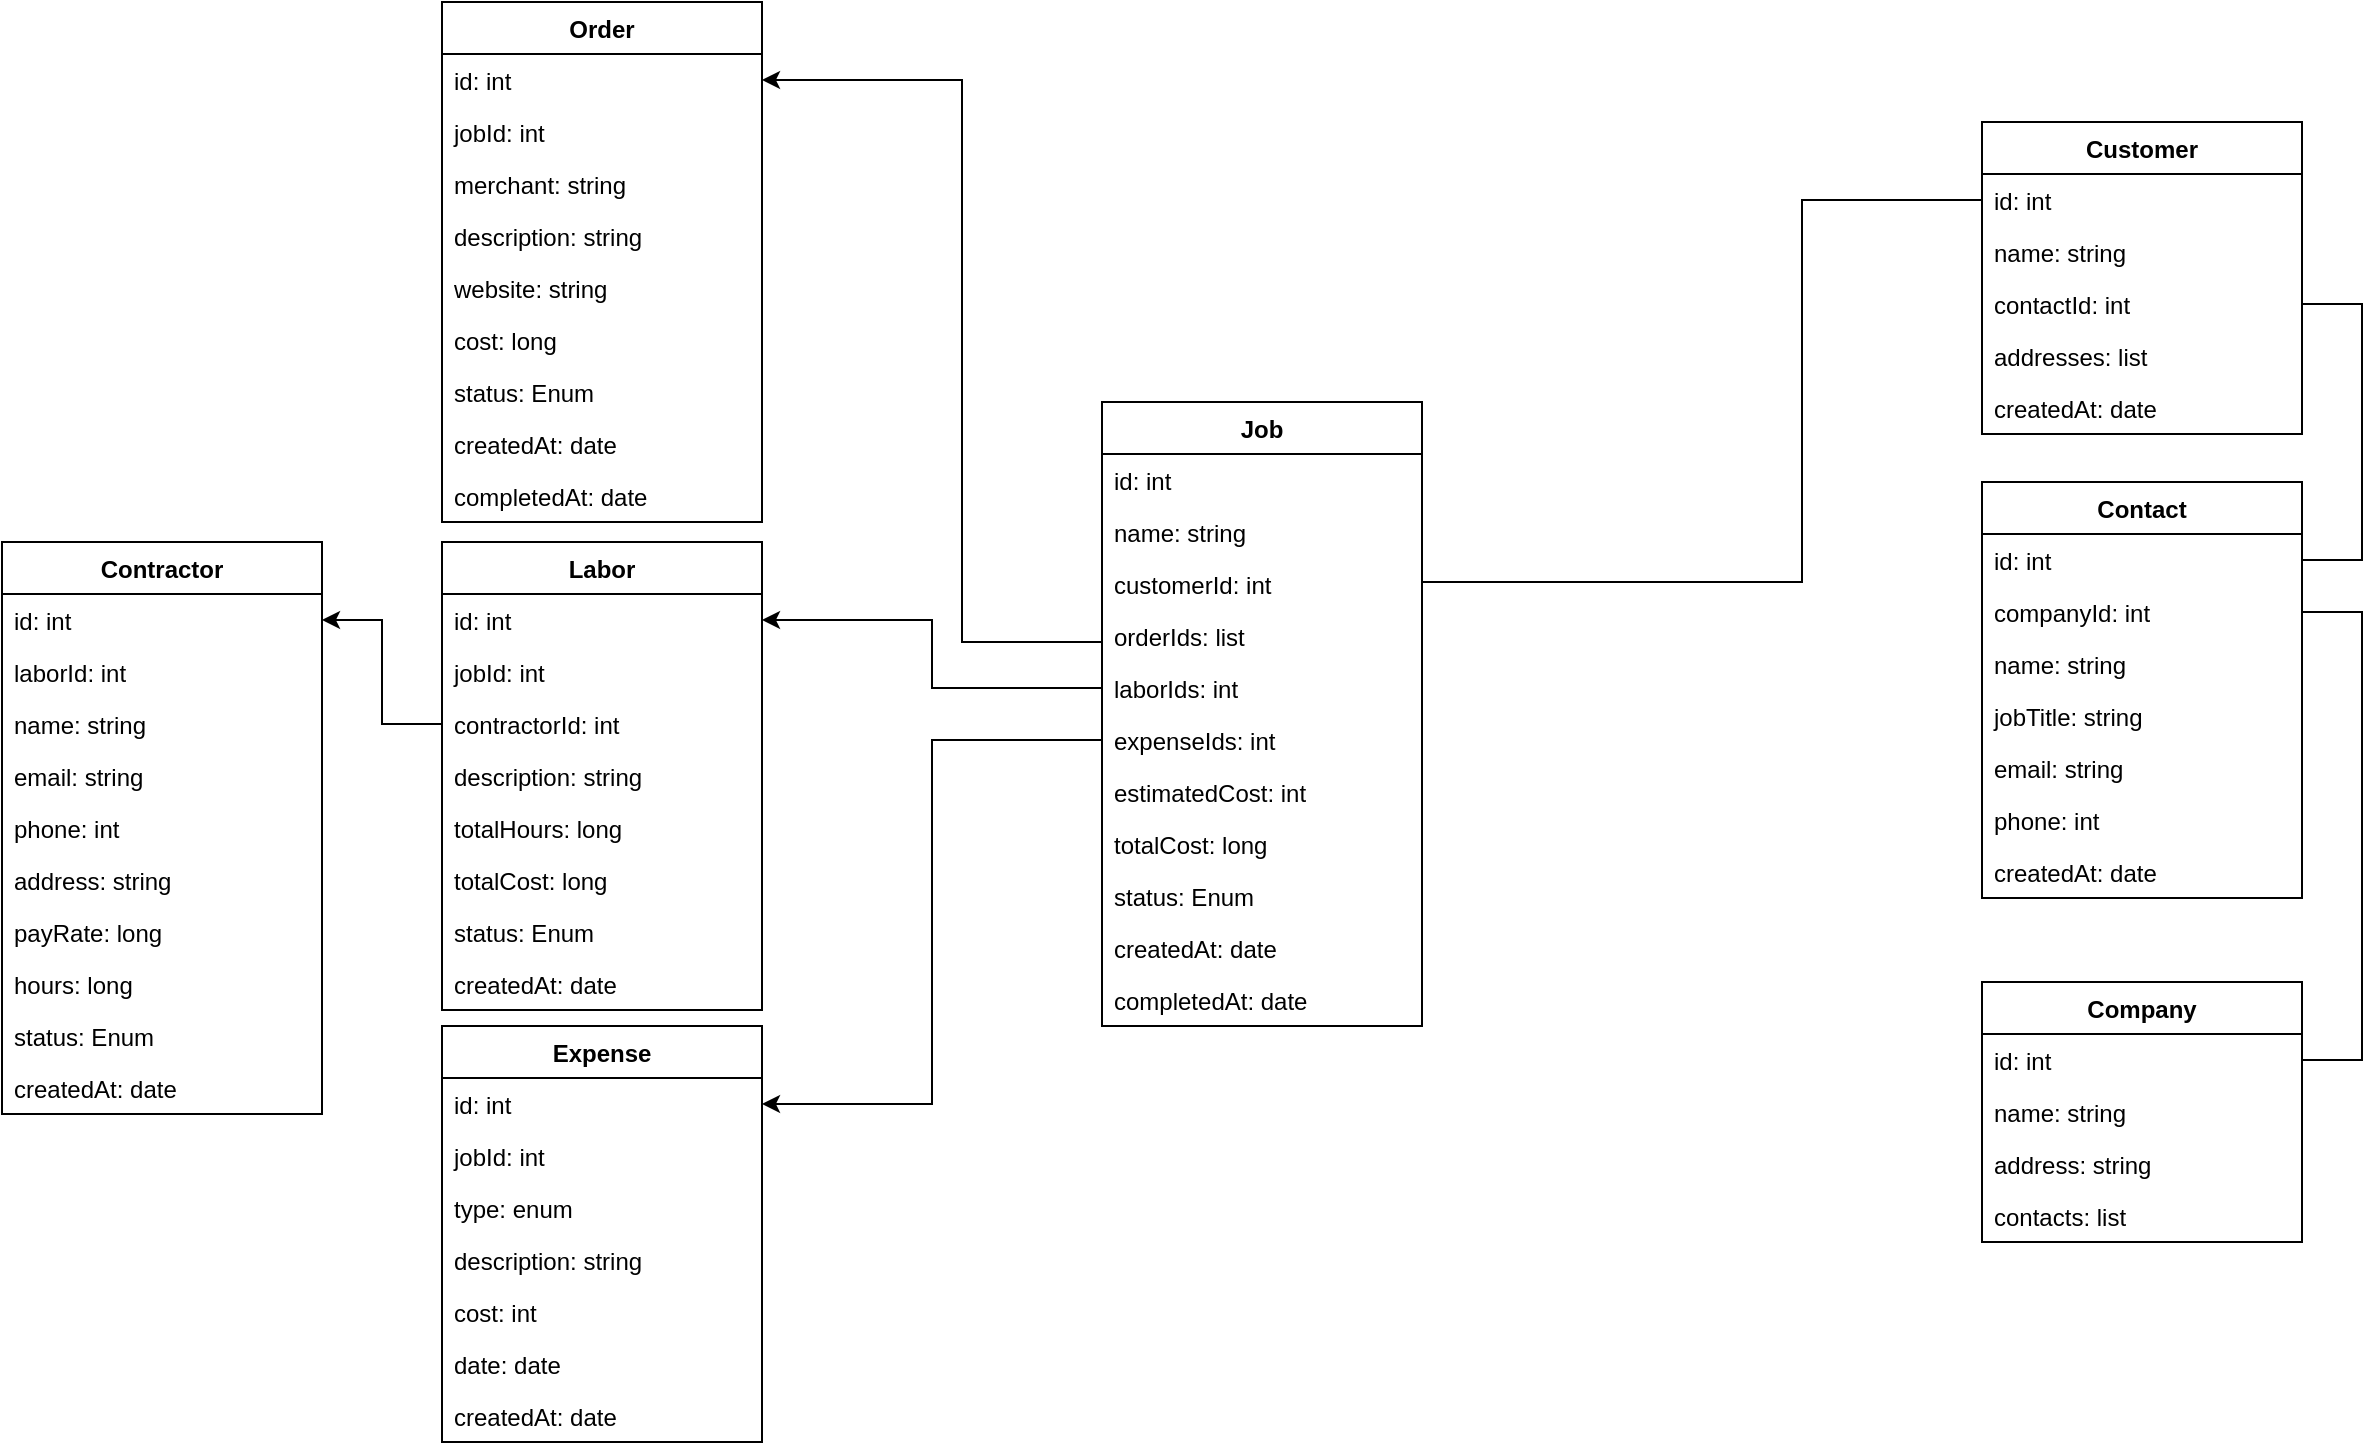 <mxfile version="22.1.7" type="device">
  <diagram name="Page-1" id="ZP3fBW9UoZ0JqYUiG4vl">
    <mxGraphModel dx="3164" dy="2250" grid="1" gridSize="10" guides="1" tooltips="1" connect="1" arrows="1" fold="1" page="1" pageScale="1" pageWidth="850" pageHeight="1100" math="0" shadow="0">
      <root>
        <mxCell id="0" />
        <mxCell id="1" parent="0" />
        <mxCell id="HC2gNwFW7qYAwoJJ0_5L-1" value="Customer" style="swimlane;fontStyle=1;align=center;verticalAlign=top;childLayout=stackLayout;horizontal=1;startSize=26;horizontalStack=0;resizeParent=1;resizeParentMax=0;resizeLast=0;collapsible=1;marginBottom=0;" parent="1" vertex="1">
          <mxGeometry x="390" y="-660" width="160" height="156" as="geometry" />
        </mxCell>
        <mxCell id="HC2gNwFW7qYAwoJJ0_5L-3" value="id: int" style="text;strokeColor=none;fillColor=none;align=left;verticalAlign=top;spacingLeft=4;spacingRight=4;overflow=hidden;rotatable=0;points=[[0,0.5],[1,0.5]];portConstraint=eastwest;" parent="HC2gNwFW7qYAwoJJ0_5L-1" vertex="1">
          <mxGeometry y="26" width="160" height="26" as="geometry" />
        </mxCell>
        <mxCell id="HC2gNwFW7qYAwoJJ0_5L-4" value="name: string" style="text;strokeColor=none;fillColor=none;align=left;verticalAlign=top;spacingLeft=4;spacingRight=4;overflow=hidden;rotatable=0;points=[[0,0.5],[1,0.5]];portConstraint=eastwest;" parent="HC2gNwFW7qYAwoJJ0_5L-1" vertex="1">
          <mxGeometry y="52" width="160" height="26" as="geometry" />
        </mxCell>
        <mxCell id="HC2gNwFW7qYAwoJJ0_5L-6" value="contactId: int" style="text;strokeColor=none;fillColor=none;align=left;verticalAlign=top;spacingLeft=4;spacingRight=4;overflow=hidden;rotatable=0;points=[[0,0.5],[1,0.5]];portConstraint=eastwest;" parent="HC2gNwFW7qYAwoJJ0_5L-1" vertex="1">
          <mxGeometry y="78" width="160" height="26" as="geometry" />
        </mxCell>
        <mxCell id="HC2gNwFW7qYAwoJJ0_5L-7" value="addresses: list" style="text;strokeColor=none;fillColor=none;align=left;verticalAlign=top;spacingLeft=4;spacingRight=4;overflow=hidden;rotatable=0;points=[[0,0.5],[1,0.5]];portConstraint=eastwest;" parent="HC2gNwFW7qYAwoJJ0_5L-1" vertex="1">
          <mxGeometry y="104" width="160" height="26" as="geometry" />
        </mxCell>
        <mxCell id="HC2gNwFW7qYAwoJJ0_5L-30" value="createdAt: date " style="text;strokeColor=none;fillColor=none;align=left;verticalAlign=top;spacingLeft=4;spacingRight=4;overflow=hidden;rotatable=0;points=[[0,0.5],[1,0.5]];portConstraint=eastwest;" parent="HC2gNwFW7qYAwoJJ0_5L-1" vertex="1">
          <mxGeometry y="130" width="160" height="26" as="geometry" />
        </mxCell>
        <mxCell id="HC2gNwFW7qYAwoJJ0_5L-8" value="Company" style="swimlane;fontStyle=1;align=center;verticalAlign=top;childLayout=stackLayout;horizontal=1;startSize=26;horizontalStack=0;resizeParent=1;resizeParentMax=0;resizeLast=0;collapsible=1;marginBottom=0;" parent="1" vertex="1">
          <mxGeometry x="390" y="-230" width="160" height="130" as="geometry" />
        </mxCell>
        <mxCell id="HC2gNwFW7qYAwoJJ0_5L-10" value="id: int" style="text;strokeColor=none;fillColor=none;align=left;verticalAlign=top;spacingLeft=4;spacingRight=4;overflow=hidden;rotatable=0;points=[[0,0.5],[1,0.5]];portConstraint=eastwest;" parent="HC2gNwFW7qYAwoJJ0_5L-8" vertex="1">
          <mxGeometry y="26" width="160" height="26" as="geometry" />
        </mxCell>
        <mxCell id="HC2gNwFW7qYAwoJJ0_5L-11" value="name: string" style="text;strokeColor=none;fillColor=none;align=left;verticalAlign=top;spacingLeft=4;spacingRight=4;overflow=hidden;rotatable=0;points=[[0,0.5],[1,0.5]];portConstraint=eastwest;" parent="HC2gNwFW7qYAwoJJ0_5L-8" vertex="1">
          <mxGeometry y="52" width="160" height="26" as="geometry" />
        </mxCell>
        <mxCell id="HC2gNwFW7qYAwoJJ0_5L-12" value="address: string" style="text;strokeColor=none;fillColor=none;align=left;verticalAlign=top;spacingLeft=4;spacingRight=4;overflow=hidden;rotatable=0;points=[[0,0.5],[1,0.5]];portConstraint=eastwest;" parent="HC2gNwFW7qYAwoJJ0_5L-8" vertex="1">
          <mxGeometry y="78" width="160" height="26" as="geometry" />
        </mxCell>
        <mxCell id="HC2gNwFW7qYAwoJJ0_5L-13" value="contacts: list" style="text;strokeColor=none;fillColor=none;align=left;verticalAlign=top;spacingLeft=4;spacingRight=4;overflow=hidden;rotatable=0;points=[[0,0.5],[1,0.5]];portConstraint=eastwest;" parent="HC2gNwFW7qYAwoJJ0_5L-8" vertex="1">
          <mxGeometry y="104" width="160" height="26" as="geometry" />
        </mxCell>
        <mxCell id="HC2gNwFW7qYAwoJJ0_5L-15" value="Contact" style="swimlane;fontStyle=1;align=center;verticalAlign=top;childLayout=stackLayout;horizontal=1;startSize=26;horizontalStack=0;resizeParent=1;resizeParentMax=0;resizeLast=0;collapsible=1;marginBottom=0;" parent="1" vertex="1">
          <mxGeometry x="390" y="-480" width="160" height="208" as="geometry" />
        </mxCell>
        <mxCell id="HC2gNwFW7qYAwoJJ0_5L-17" value="id: int" style="text;strokeColor=none;fillColor=none;align=left;verticalAlign=top;spacingLeft=4;spacingRight=4;overflow=hidden;rotatable=0;points=[[0,0.5],[1,0.5]];portConstraint=eastwest;" parent="HC2gNwFW7qYAwoJJ0_5L-15" vertex="1">
          <mxGeometry y="26" width="160" height="26" as="geometry" />
        </mxCell>
        <mxCell id="HC2gNwFW7qYAwoJJ0_5L-18" value="companyId: int" style="text;strokeColor=none;fillColor=none;align=left;verticalAlign=top;spacingLeft=4;spacingRight=4;overflow=hidden;rotatable=0;points=[[0,0.5],[1,0.5]];portConstraint=eastwest;" parent="HC2gNwFW7qYAwoJJ0_5L-15" vertex="1">
          <mxGeometry y="52" width="160" height="26" as="geometry" />
        </mxCell>
        <mxCell id="HC2gNwFW7qYAwoJJ0_5L-19" value="name: string" style="text;strokeColor=none;fillColor=none;align=left;verticalAlign=top;spacingLeft=4;spacingRight=4;overflow=hidden;rotatable=0;points=[[0,0.5],[1,0.5]];portConstraint=eastwest;" parent="HC2gNwFW7qYAwoJJ0_5L-15" vertex="1">
          <mxGeometry y="78" width="160" height="26" as="geometry" />
        </mxCell>
        <mxCell id="HC2gNwFW7qYAwoJJ0_5L-20" value="jobTitle: string" style="text;strokeColor=none;fillColor=none;align=left;verticalAlign=top;spacingLeft=4;spacingRight=4;overflow=hidden;rotatable=0;points=[[0,0.5],[1,0.5]];portConstraint=eastwest;" parent="HC2gNwFW7qYAwoJJ0_5L-15" vertex="1">
          <mxGeometry y="104" width="160" height="26" as="geometry" />
        </mxCell>
        <mxCell id="HC2gNwFW7qYAwoJJ0_5L-21" value="email: string" style="text;strokeColor=none;fillColor=none;align=left;verticalAlign=top;spacingLeft=4;spacingRight=4;overflow=hidden;rotatable=0;points=[[0,0.5],[1,0.5]];portConstraint=eastwest;" parent="HC2gNwFW7qYAwoJJ0_5L-15" vertex="1">
          <mxGeometry y="130" width="160" height="26" as="geometry" />
        </mxCell>
        <mxCell id="HC2gNwFW7qYAwoJJ0_5L-27" value="phone: int" style="text;strokeColor=none;fillColor=none;align=left;verticalAlign=top;spacingLeft=4;spacingRight=4;overflow=hidden;rotatable=0;points=[[0,0.5],[1,0.5]];portConstraint=eastwest;" parent="HC2gNwFW7qYAwoJJ0_5L-15" vertex="1">
          <mxGeometry y="156" width="160" height="26" as="geometry" />
        </mxCell>
        <mxCell id="HC2gNwFW7qYAwoJJ0_5L-31" value="createdAt: date " style="text;strokeColor=none;fillColor=none;align=left;verticalAlign=top;spacingLeft=4;spacingRight=4;overflow=hidden;rotatable=0;points=[[0,0.5],[1,0.5]];portConstraint=eastwest;" parent="HC2gNwFW7qYAwoJJ0_5L-15" vertex="1">
          <mxGeometry y="182" width="160" height="26" as="geometry" />
        </mxCell>
        <mxCell id="HC2gNwFW7qYAwoJJ0_5L-32" value="Job" style="swimlane;fontStyle=1;align=center;verticalAlign=top;childLayout=stackLayout;horizontal=1;startSize=26;horizontalStack=0;resizeParent=1;resizeParentMax=0;resizeLast=0;collapsible=1;marginBottom=0;" parent="1" vertex="1">
          <mxGeometry x="-50" y="-520" width="160" height="312" as="geometry" />
        </mxCell>
        <mxCell id="HC2gNwFW7qYAwoJJ0_5L-34" value="id: int" style="text;strokeColor=none;fillColor=none;align=left;verticalAlign=top;spacingLeft=4;spacingRight=4;overflow=hidden;rotatable=0;points=[[0,0.5],[1,0.5]];portConstraint=eastwest;" parent="HC2gNwFW7qYAwoJJ0_5L-32" vertex="1">
          <mxGeometry y="26" width="160" height="26" as="geometry" />
        </mxCell>
        <mxCell id="HC2gNwFW7qYAwoJJ0_5L-76" value="name: string" style="text;strokeColor=none;fillColor=none;align=left;verticalAlign=top;spacingLeft=4;spacingRight=4;overflow=hidden;rotatable=0;points=[[0,0.5],[1,0.5]];portConstraint=eastwest;" parent="HC2gNwFW7qYAwoJJ0_5L-32" vertex="1">
          <mxGeometry y="52" width="160" height="26" as="geometry" />
        </mxCell>
        <mxCell id="HC2gNwFW7qYAwoJJ0_5L-35" value="customerId: int" style="text;strokeColor=none;fillColor=none;align=left;verticalAlign=top;spacingLeft=4;spacingRight=4;overflow=hidden;rotatable=0;points=[[0,0.5],[1,0.5]];portConstraint=eastwest;" parent="HC2gNwFW7qYAwoJJ0_5L-32" vertex="1">
          <mxGeometry y="78" width="160" height="26" as="geometry" />
        </mxCell>
        <mxCell id="HC2gNwFW7qYAwoJJ0_5L-36" value="orderIds: list" style="text;strokeColor=none;fillColor=none;align=left;verticalAlign=top;spacingLeft=4;spacingRight=4;overflow=hidden;rotatable=0;points=[[0,0.5],[1,0.5]];portConstraint=eastwest;" parent="HC2gNwFW7qYAwoJJ0_5L-32" vertex="1">
          <mxGeometry y="104" width="160" height="26" as="geometry" />
        </mxCell>
        <mxCell id="nrozmO-DXbyGWP5YrjlC-35" value="laborIds: int" style="text;strokeColor=none;fillColor=none;align=left;verticalAlign=top;spacingLeft=4;spacingRight=4;overflow=hidden;rotatable=0;points=[[0,0.5],[1,0.5]];portConstraint=eastwest;" vertex="1" parent="HC2gNwFW7qYAwoJJ0_5L-32">
          <mxGeometry y="130" width="160" height="26" as="geometry" />
        </mxCell>
        <mxCell id="nrozmO-DXbyGWP5YrjlC-36" value="expenseIds: int" style="text;strokeColor=none;fillColor=none;align=left;verticalAlign=top;spacingLeft=4;spacingRight=4;overflow=hidden;rotatable=0;points=[[0,0.5],[1,0.5]];portConstraint=eastwest;" vertex="1" parent="HC2gNwFW7qYAwoJJ0_5L-32">
          <mxGeometry y="156" width="160" height="26" as="geometry" />
        </mxCell>
        <mxCell id="HC2gNwFW7qYAwoJJ0_5L-89" value="estimatedCost: int" style="text;strokeColor=none;fillColor=none;align=left;verticalAlign=top;spacingLeft=4;spacingRight=4;overflow=hidden;rotatable=0;points=[[0,0.5],[1,0.5]];portConstraint=eastwest;" parent="HC2gNwFW7qYAwoJJ0_5L-32" vertex="1">
          <mxGeometry y="182" width="160" height="26" as="geometry" />
        </mxCell>
        <mxCell id="HC2gNwFW7qYAwoJJ0_5L-87" value="totalCost: long" style="text;strokeColor=none;fillColor=none;align=left;verticalAlign=top;spacingLeft=4;spacingRight=4;overflow=hidden;rotatable=0;points=[[0,0.5],[1,0.5]];portConstraint=eastwest;" parent="HC2gNwFW7qYAwoJJ0_5L-32" vertex="1">
          <mxGeometry y="208" width="160" height="26" as="geometry" />
        </mxCell>
        <mxCell id="HC2gNwFW7qYAwoJJ0_5L-37" value="status: Enum" style="text;strokeColor=none;fillColor=none;align=left;verticalAlign=top;spacingLeft=4;spacingRight=4;overflow=hidden;rotatable=0;points=[[0,0.5],[1,0.5]];portConstraint=eastwest;" parent="HC2gNwFW7qYAwoJJ0_5L-32" vertex="1">
          <mxGeometry y="234" width="160" height="26" as="geometry" />
        </mxCell>
        <mxCell id="HC2gNwFW7qYAwoJJ0_5L-51" value="createdAt: date " style="text;strokeColor=none;fillColor=none;align=left;verticalAlign=top;spacingLeft=4;spacingRight=4;overflow=hidden;rotatable=0;points=[[0,0.5],[1,0.5]];portConstraint=eastwest;" parent="HC2gNwFW7qYAwoJJ0_5L-32" vertex="1">
          <mxGeometry y="260" width="160" height="26" as="geometry" />
        </mxCell>
        <mxCell id="nrozmO-DXbyGWP5YrjlC-44" value="completedAt: date " style="text;strokeColor=none;fillColor=none;align=left;verticalAlign=top;spacingLeft=4;spacingRight=4;overflow=hidden;rotatable=0;points=[[0,0.5],[1,0.5]];portConstraint=eastwest;" vertex="1" parent="HC2gNwFW7qYAwoJJ0_5L-32">
          <mxGeometry y="286" width="160" height="26" as="geometry" />
        </mxCell>
        <mxCell id="HC2gNwFW7qYAwoJJ0_5L-41" value="Order" style="swimlane;fontStyle=1;align=center;verticalAlign=top;childLayout=stackLayout;horizontal=1;startSize=26;horizontalStack=0;resizeParent=1;resizeParentMax=0;resizeLast=0;collapsible=1;marginBottom=0;" parent="1" vertex="1">
          <mxGeometry x="-380" y="-720" width="160" height="260" as="geometry" />
        </mxCell>
        <mxCell id="HC2gNwFW7qYAwoJJ0_5L-43" value="id: int" style="text;strokeColor=none;fillColor=none;align=left;verticalAlign=top;spacingLeft=4;spacingRight=4;overflow=hidden;rotatable=0;points=[[0,0.5],[1,0.5]];portConstraint=eastwest;" parent="HC2gNwFW7qYAwoJJ0_5L-41" vertex="1">
          <mxGeometry y="26" width="160" height="26" as="geometry" />
        </mxCell>
        <mxCell id="HC2gNwFW7qYAwoJJ0_5L-44" value="jobId: int" style="text;strokeColor=none;fillColor=none;align=left;verticalAlign=top;spacingLeft=4;spacingRight=4;overflow=hidden;rotatable=0;points=[[0,0.5],[1,0.5]];portConstraint=eastwest;" parent="HC2gNwFW7qYAwoJJ0_5L-41" vertex="1">
          <mxGeometry y="52" width="160" height="26" as="geometry" />
        </mxCell>
        <mxCell id="HC2gNwFW7qYAwoJJ0_5L-50" value="merchant: string" style="text;strokeColor=none;fillColor=none;align=left;verticalAlign=top;spacingLeft=4;spacingRight=4;overflow=hidden;rotatable=0;points=[[0,0.5],[1,0.5]];portConstraint=eastwest;" parent="HC2gNwFW7qYAwoJJ0_5L-41" vertex="1">
          <mxGeometry y="78" width="160" height="26" as="geometry" />
        </mxCell>
        <mxCell id="HC2gNwFW7qYAwoJJ0_5L-45" value="description: string" style="text;strokeColor=none;fillColor=none;align=left;verticalAlign=top;spacingLeft=4;spacingRight=4;overflow=hidden;rotatable=0;points=[[0,0.5],[1,0.5]];portConstraint=eastwest;" parent="HC2gNwFW7qYAwoJJ0_5L-41" vertex="1">
          <mxGeometry y="104" width="160" height="26" as="geometry" />
        </mxCell>
        <mxCell id="nrozmO-DXbyGWP5YrjlC-1" value="website: string" style="text;strokeColor=none;fillColor=none;align=left;verticalAlign=top;spacingLeft=4;spacingRight=4;overflow=hidden;rotatable=0;points=[[0,0.5],[1,0.5]];portConstraint=eastwest;" vertex="1" parent="HC2gNwFW7qYAwoJJ0_5L-41">
          <mxGeometry y="130" width="160" height="26" as="geometry" />
        </mxCell>
        <mxCell id="HC2gNwFW7qYAwoJJ0_5L-86" value="cost: long" style="text;strokeColor=none;fillColor=none;align=left;verticalAlign=top;spacingLeft=4;spacingRight=4;overflow=hidden;rotatable=0;points=[[0,0.5],[1,0.5]];portConstraint=eastwest;" parent="HC2gNwFW7qYAwoJJ0_5L-41" vertex="1">
          <mxGeometry y="156" width="160" height="26" as="geometry" />
        </mxCell>
        <mxCell id="HC2gNwFW7qYAwoJJ0_5L-46" value="status: Enum" style="text;strokeColor=none;fillColor=none;align=left;verticalAlign=top;spacingLeft=4;spacingRight=4;overflow=hidden;rotatable=0;points=[[0,0.5],[1,0.5]];portConstraint=eastwest;" parent="HC2gNwFW7qYAwoJJ0_5L-41" vertex="1">
          <mxGeometry y="182" width="160" height="26" as="geometry" />
        </mxCell>
        <mxCell id="HC2gNwFW7qYAwoJJ0_5L-52" value="createdAt: date " style="text;strokeColor=none;fillColor=none;align=left;verticalAlign=top;spacingLeft=4;spacingRight=4;overflow=hidden;rotatable=0;points=[[0,0.5],[1,0.5]];portConstraint=eastwest;" parent="HC2gNwFW7qYAwoJJ0_5L-41" vertex="1">
          <mxGeometry y="208" width="160" height="26" as="geometry" />
        </mxCell>
        <mxCell id="nrozmO-DXbyGWP5YrjlC-41" value="completedAt: date " style="text;strokeColor=none;fillColor=none;align=left;verticalAlign=top;spacingLeft=4;spacingRight=4;overflow=hidden;rotatable=0;points=[[0,0.5],[1,0.5]];portConstraint=eastwest;" vertex="1" parent="HC2gNwFW7qYAwoJJ0_5L-41">
          <mxGeometry y="234" width="160" height="26" as="geometry" />
        </mxCell>
        <mxCell id="HC2gNwFW7qYAwoJJ0_5L-64" value="" style="endArrow=none;html=1;rounded=0;exitX=1;exitY=0.5;exitDx=0;exitDy=0;entryX=0;entryY=0.5;entryDx=0;entryDy=0;edgeStyle=orthogonalEdgeStyle;" parent="1" source="HC2gNwFW7qYAwoJJ0_5L-35" target="HC2gNwFW7qYAwoJJ0_5L-3" edge="1">
          <mxGeometry width="50" height="50" relative="1" as="geometry">
            <mxPoint x="260" y="-460" as="sourcePoint" />
            <mxPoint x="310" y="-510" as="targetPoint" />
            <Array as="points">
              <mxPoint x="110" y="-430" />
              <mxPoint x="300" y="-430" />
              <mxPoint x="300" y="-621" />
            </Array>
          </mxGeometry>
        </mxCell>
        <mxCell id="HC2gNwFW7qYAwoJJ0_5L-72" value="" style="endArrow=none;html=1;rounded=0;exitX=1;exitY=0.5;exitDx=0;exitDy=0;entryX=1;entryY=0.5;entryDx=0;entryDy=0;edgeStyle=orthogonalEdgeStyle;" parent="1" source="HC2gNwFW7qYAwoJJ0_5L-17" target="HC2gNwFW7qYAwoJJ0_5L-6" edge="1">
          <mxGeometry width="50" height="50" relative="1" as="geometry">
            <mxPoint x="560" y="-440" as="sourcePoint" />
            <mxPoint x="610" y="-490" as="targetPoint" />
            <Array as="points">
              <mxPoint x="580" y="-441" />
              <mxPoint x="580" y="-569" />
            </Array>
          </mxGeometry>
        </mxCell>
        <mxCell id="HC2gNwFW7qYAwoJJ0_5L-88" value="" style="endArrow=none;html=1;rounded=0;entryX=1;entryY=0.5;entryDx=0;entryDy=0;exitX=1;exitY=0.5;exitDx=0;exitDy=0;edgeStyle=orthogonalEdgeStyle;" parent="1" source="HC2gNwFW7qYAwoJJ0_5L-10" target="HC2gNwFW7qYAwoJJ0_5L-18" edge="1">
          <mxGeometry width="50" height="50" relative="1" as="geometry">
            <mxPoint x="650" y="-220" as="sourcePoint" />
            <mxPoint x="700" y="-270" as="targetPoint" />
            <Array as="points">
              <mxPoint x="580" y="-191" />
              <mxPoint x="580" y="-415" />
            </Array>
          </mxGeometry>
        </mxCell>
        <mxCell id="nrozmO-DXbyGWP5YrjlC-2" value="Labor" style="swimlane;fontStyle=1;align=center;verticalAlign=top;childLayout=stackLayout;horizontal=1;startSize=26;horizontalStack=0;resizeParent=1;resizeParentMax=0;resizeLast=0;collapsible=1;marginBottom=0;" vertex="1" parent="1">
          <mxGeometry x="-380" y="-450" width="160" height="234" as="geometry" />
        </mxCell>
        <mxCell id="nrozmO-DXbyGWP5YrjlC-3" value="id: int" style="text;strokeColor=none;fillColor=none;align=left;verticalAlign=top;spacingLeft=4;spacingRight=4;overflow=hidden;rotatable=0;points=[[0,0.5],[1,0.5]];portConstraint=eastwest;" vertex="1" parent="nrozmO-DXbyGWP5YrjlC-2">
          <mxGeometry y="26" width="160" height="26" as="geometry" />
        </mxCell>
        <mxCell id="nrozmO-DXbyGWP5YrjlC-4" value="jobId: int" style="text;strokeColor=none;fillColor=none;align=left;verticalAlign=top;spacingLeft=4;spacingRight=4;overflow=hidden;rotatable=0;points=[[0,0.5],[1,0.5]];portConstraint=eastwest;" vertex="1" parent="nrozmO-DXbyGWP5YrjlC-2">
          <mxGeometry y="52" width="160" height="26" as="geometry" />
        </mxCell>
        <mxCell id="nrozmO-DXbyGWP5YrjlC-5" value="contractorId: int" style="text;strokeColor=none;fillColor=none;align=left;verticalAlign=top;spacingLeft=4;spacingRight=4;overflow=hidden;rotatable=0;points=[[0,0.5],[1,0.5]];portConstraint=eastwest;" vertex="1" parent="nrozmO-DXbyGWP5YrjlC-2">
          <mxGeometry y="78" width="160" height="26" as="geometry" />
        </mxCell>
        <mxCell id="nrozmO-DXbyGWP5YrjlC-42" value="description: string" style="text;strokeColor=none;fillColor=none;align=left;verticalAlign=top;spacingLeft=4;spacingRight=4;overflow=hidden;rotatable=0;points=[[0,0.5],[1,0.5]];portConstraint=eastwest;" vertex="1" parent="nrozmO-DXbyGWP5YrjlC-2">
          <mxGeometry y="104" width="160" height="26" as="geometry" />
        </mxCell>
        <mxCell id="nrozmO-DXbyGWP5YrjlC-8" value="totalHours: long" style="text;strokeColor=none;fillColor=none;align=left;verticalAlign=top;spacingLeft=4;spacingRight=4;overflow=hidden;rotatable=0;points=[[0,0.5],[1,0.5]];portConstraint=eastwest;" vertex="1" parent="nrozmO-DXbyGWP5YrjlC-2">
          <mxGeometry y="130" width="160" height="26" as="geometry" />
        </mxCell>
        <mxCell id="nrozmO-DXbyGWP5YrjlC-34" value="totalCost: long" style="text;strokeColor=none;fillColor=none;align=left;verticalAlign=top;spacingLeft=4;spacingRight=4;overflow=hidden;rotatable=0;points=[[0,0.5],[1,0.5]];portConstraint=eastwest;" vertex="1" parent="nrozmO-DXbyGWP5YrjlC-2">
          <mxGeometry y="156" width="160" height="26" as="geometry" />
        </mxCell>
        <mxCell id="nrozmO-DXbyGWP5YrjlC-9" value="status: Enum" style="text;strokeColor=none;fillColor=none;align=left;verticalAlign=top;spacingLeft=4;spacingRight=4;overflow=hidden;rotatable=0;points=[[0,0.5],[1,0.5]];portConstraint=eastwest;" vertex="1" parent="nrozmO-DXbyGWP5YrjlC-2">
          <mxGeometry y="182" width="160" height="26" as="geometry" />
        </mxCell>
        <mxCell id="nrozmO-DXbyGWP5YrjlC-10" value="createdAt: date " style="text;strokeColor=none;fillColor=none;align=left;verticalAlign=top;spacingLeft=4;spacingRight=4;overflow=hidden;rotatable=0;points=[[0,0.5],[1,0.5]];portConstraint=eastwest;" vertex="1" parent="nrozmO-DXbyGWP5YrjlC-2">
          <mxGeometry y="208" width="160" height="26" as="geometry" />
        </mxCell>
        <mxCell id="nrozmO-DXbyGWP5YrjlC-11" value="Expense" style="swimlane;fontStyle=1;align=center;verticalAlign=top;childLayout=stackLayout;horizontal=1;startSize=26;horizontalStack=0;resizeParent=1;resizeParentMax=0;resizeLast=0;collapsible=1;marginBottom=0;" vertex="1" parent="1">
          <mxGeometry x="-380" y="-208" width="160" height="208" as="geometry" />
        </mxCell>
        <mxCell id="nrozmO-DXbyGWP5YrjlC-12" value="id: int" style="text;strokeColor=none;fillColor=none;align=left;verticalAlign=top;spacingLeft=4;spacingRight=4;overflow=hidden;rotatable=0;points=[[0,0.5],[1,0.5]];portConstraint=eastwest;" vertex="1" parent="nrozmO-DXbyGWP5YrjlC-11">
          <mxGeometry y="26" width="160" height="26" as="geometry" />
        </mxCell>
        <mxCell id="nrozmO-DXbyGWP5YrjlC-13" value="jobId: int" style="text;strokeColor=none;fillColor=none;align=left;verticalAlign=top;spacingLeft=4;spacingRight=4;overflow=hidden;rotatable=0;points=[[0,0.5],[1,0.5]];portConstraint=eastwest;" vertex="1" parent="nrozmO-DXbyGWP5YrjlC-11">
          <mxGeometry y="52" width="160" height="26" as="geometry" />
        </mxCell>
        <mxCell id="nrozmO-DXbyGWP5YrjlC-14" value="type: enum" style="text;strokeColor=none;fillColor=none;align=left;verticalAlign=top;spacingLeft=4;spacingRight=4;overflow=hidden;rotatable=0;points=[[0,0.5],[1,0.5]];portConstraint=eastwest;" vertex="1" parent="nrozmO-DXbyGWP5YrjlC-11">
          <mxGeometry y="78" width="160" height="26" as="geometry" />
        </mxCell>
        <mxCell id="nrozmO-DXbyGWP5YrjlC-15" value="description: string" style="text;strokeColor=none;fillColor=none;align=left;verticalAlign=top;spacingLeft=4;spacingRight=4;overflow=hidden;rotatable=0;points=[[0,0.5],[1,0.5]];portConstraint=eastwest;" vertex="1" parent="nrozmO-DXbyGWP5YrjlC-11">
          <mxGeometry y="104" width="160" height="26" as="geometry" />
        </mxCell>
        <mxCell id="nrozmO-DXbyGWP5YrjlC-17" value="cost: int" style="text;strokeColor=none;fillColor=none;align=left;verticalAlign=top;spacingLeft=4;spacingRight=4;overflow=hidden;rotatable=0;points=[[0,0.5],[1,0.5]];portConstraint=eastwest;" vertex="1" parent="nrozmO-DXbyGWP5YrjlC-11">
          <mxGeometry y="130" width="160" height="26" as="geometry" />
        </mxCell>
        <mxCell id="nrozmO-DXbyGWP5YrjlC-20" value="date: date" style="text;strokeColor=none;fillColor=none;align=left;verticalAlign=top;spacingLeft=4;spacingRight=4;overflow=hidden;rotatable=0;points=[[0,0.5],[1,0.5]];portConstraint=eastwest;" vertex="1" parent="nrozmO-DXbyGWP5YrjlC-11">
          <mxGeometry y="156" width="160" height="26" as="geometry" />
        </mxCell>
        <mxCell id="nrozmO-DXbyGWP5YrjlC-19" value="createdAt: date " style="text;strokeColor=none;fillColor=none;align=left;verticalAlign=top;spacingLeft=4;spacingRight=4;overflow=hidden;rotatable=0;points=[[0,0.5],[1,0.5]];portConstraint=eastwest;" vertex="1" parent="nrozmO-DXbyGWP5YrjlC-11">
          <mxGeometry y="182" width="160" height="26" as="geometry" />
        </mxCell>
        <mxCell id="nrozmO-DXbyGWP5YrjlC-22" value="Contractor" style="swimlane;fontStyle=1;align=center;verticalAlign=top;childLayout=stackLayout;horizontal=1;startSize=26;horizontalStack=0;resizeParent=1;resizeParentMax=0;resizeLast=0;collapsible=1;marginBottom=0;" vertex="1" parent="1">
          <mxGeometry x="-600" y="-450" width="160" height="286" as="geometry" />
        </mxCell>
        <mxCell id="nrozmO-DXbyGWP5YrjlC-23" value="id: int" style="text;strokeColor=none;fillColor=none;align=left;verticalAlign=top;spacingLeft=4;spacingRight=4;overflow=hidden;rotatable=0;points=[[0,0.5],[1,0.5]];portConstraint=eastwest;" vertex="1" parent="nrozmO-DXbyGWP5YrjlC-22">
          <mxGeometry y="26" width="160" height="26" as="geometry" />
        </mxCell>
        <mxCell id="nrozmO-DXbyGWP5YrjlC-24" value="laborId: int" style="text;strokeColor=none;fillColor=none;align=left;verticalAlign=top;spacingLeft=4;spacingRight=4;overflow=hidden;rotatable=0;points=[[0,0.5],[1,0.5]];portConstraint=eastwest;" vertex="1" parent="nrozmO-DXbyGWP5YrjlC-22">
          <mxGeometry y="52" width="160" height="26" as="geometry" />
        </mxCell>
        <mxCell id="nrozmO-DXbyGWP5YrjlC-30" value="name: string" style="text;strokeColor=none;fillColor=none;align=left;verticalAlign=top;spacingLeft=4;spacingRight=4;overflow=hidden;rotatable=0;points=[[0,0.5],[1,0.5]];portConstraint=eastwest;" vertex="1" parent="nrozmO-DXbyGWP5YrjlC-22">
          <mxGeometry y="78" width="160" height="26" as="geometry" />
        </mxCell>
        <mxCell id="nrozmO-DXbyGWP5YrjlC-31" value="email: string" style="text;strokeColor=none;fillColor=none;align=left;verticalAlign=top;spacingLeft=4;spacingRight=4;overflow=hidden;rotatable=0;points=[[0,0.5],[1,0.5]];portConstraint=eastwest;" vertex="1" parent="nrozmO-DXbyGWP5YrjlC-22">
          <mxGeometry y="104" width="160" height="26" as="geometry" />
        </mxCell>
        <mxCell id="nrozmO-DXbyGWP5YrjlC-32" value="phone: int" style="text;strokeColor=none;fillColor=none;align=left;verticalAlign=top;spacingLeft=4;spacingRight=4;overflow=hidden;rotatable=0;points=[[0,0.5],[1,0.5]];portConstraint=eastwest;" vertex="1" parent="nrozmO-DXbyGWP5YrjlC-22">
          <mxGeometry y="130" width="160" height="26" as="geometry" />
        </mxCell>
        <mxCell id="nrozmO-DXbyGWP5YrjlC-33" value="address: string" style="text;strokeColor=none;fillColor=none;align=left;verticalAlign=top;spacingLeft=4;spacingRight=4;overflow=hidden;rotatable=0;points=[[0,0.5],[1,0.5]];portConstraint=eastwest;" vertex="1" parent="nrozmO-DXbyGWP5YrjlC-22">
          <mxGeometry y="156" width="160" height="26" as="geometry" />
        </mxCell>
        <mxCell id="nrozmO-DXbyGWP5YrjlC-26" value="payRate: long" style="text;strokeColor=none;fillColor=none;align=left;verticalAlign=top;spacingLeft=4;spacingRight=4;overflow=hidden;rotatable=0;points=[[0,0.5],[1,0.5]];portConstraint=eastwest;" vertex="1" parent="nrozmO-DXbyGWP5YrjlC-22">
          <mxGeometry y="182" width="160" height="26" as="geometry" />
        </mxCell>
        <mxCell id="nrozmO-DXbyGWP5YrjlC-27" value="hours: long" style="text;strokeColor=none;fillColor=none;align=left;verticalAlign=top;spacingLeft=4;spacingRight=4;overflow=hidden;rotatable=0;points=[[0,0.5],[1,0.5]];portConstraint=eastwest;" vertex="1" parent="nrozmO-DXbyGWP5YrjlC-22">
          <mxGeometry y="208" width="160" height="26" as="geometry" />
        </mxCell>
        <mxCell id="nrozmO-DXbyGWP5YrjlC-28" value="status: Enum" style="text;strokeColor=none;fillColor=none;align=left;verticalAlign=top;spacingLeft=4;spacingRight=4;overflow=hidden;rotatable=0;points=[[0,0.5],[1,0.5]];portConstraint=eastwest;" vertex="1" parent="nrozmO-DXbyGWP5YrjlC-22">
          <mxGeometry y="234" width="160" height="26" as="geometry" />
        </mxCell>
        <mxCell id="nrozmO-DXbyGWP5YrjlC-29" value="createdAt: date " style="text;strokeColor=none;fillColor=none;align=left;verticalAlign=top;spacingLeft=4;spacingRight=4;overflow=hidden;rotatable=0;points=[[0,0.5],[1,0.5]];portConstraint=eastwest;" vertex="1" parent="nrozmO-DXbyGWP5YrjlC-22">
          <mxGeometry y="260" width="160" height="26" as="geometry" />
        </mxCell>
        <mxCell id="nrozmO-DXbyGWP5YrjlC-37" style="edgeStyle=orthogonalEdgeStyle;rounded=0;orthogonalLoop=1;jettySize=auto;html=1;exitX=0;exitY=0.5;exitDx=0;exitDy=0;entryX=1;entryY=0.5;entryDx=0;entryDy=0;" edge="1" parent="1" source="nrozmO-DXbyGWP5YrjlC-35" target="nrozmO-DXbyGWP5YrjlC-3">
          <mxGeometry relative="1" as="geometry" />
        </mxCell>
        <mxCell id="nrozmO-DXbyGWP5YrjlC-38" style="edgeStyle=orthogonalEdgeStyle;rounded=0;orthogonalLoop=1;jettySize=auto;html=1;exitX=0;exitY=0.5;exitDx=0;exitDy=0;entryX=1;entryY=0.5;entryDx=0;entryDy=0;" edge="1" parent="1" source="HC2gNwFW7qYAwoJJ0_5L-36" target="HC2gNwFW7qYAwoJJ0_5L-43">
          <mxGeometry relative="1" as="geometry">
            <Array as="points">
              <mxPoint x="-50" y="-400" />
              <mxPoint x="-120" y="-400" />
              <mxPoint x="-120" y="-681" />
            </Array>
          </mxGeometry>
        </mxCell>
        <mxCell id="nrozmO-DXbyGWP5YrjlC-39" style="edgeStyle=orthogonalEdgeStyle;rounded=0;orthogonalLoop=1;jettySize=auto;html=1;exitX=0;exitY=0.5;exitDx=0;exitDy=0;entryX=1;entryY=0.5;entryDx=0;entryDy=0;" edge="1" parent="1" source="nrozmO-DXbyGWP5YrjlC-36" target="nrozmO-DXbyGWP5YrjlC-12">
          <mxGeometry relative="1" as="geometry" />
        </mxCell>
        <mxCell id="nrozmO-DXbyGWP5YrjlC-40" style="edgeStyle=orthogonalEdgeStyle;rounded=0;orthogonalLoop=1;jettySize=auto;html=1;exitX=0;exitY=0.5;exitDx=0;exitDy=0;entryX=1;entryY=0.5;entryDx=0;entryDy=0;" edge="1" parent="1" source="nrozmO-DXbyGWP5YrjlC-5" target="nrozmO-DXbyGWP5YrjlC-23">
          <mxGeometry relative="1" as="geometry" />
        </mxCell>
      </root>
    </mxGraphModel>
  </diagram>
</mxfile>
